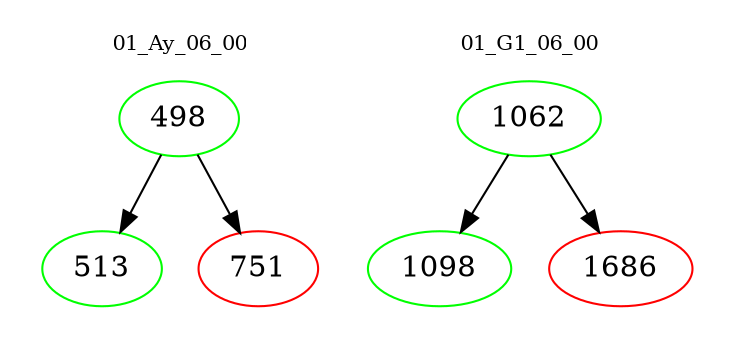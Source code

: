 digraph{
subgraph cluster_0 {
color = white
label = "01_Ay_06_00";
fontsize=10;
T0_498 [label="498", color="green"]
T0_498 -> T0_513 [color="black"]
T0_513 [label="513", color="green"]
T0_498 -> T0_751 [color="black"]
T0_751 [label="751", color="red"]
}
subgraph cluster_1 {
color = white
label = "01_G1_06_00";
fontsize=10;
T1_1062 [label="1062", color="green"]
T1_1062 -> T1_1098 [color="black"]
T1_1098 [label="1098", color="green"]
T1_1062 -> T1_1686 [color="black"]
T1_1686 [label="1686", color="red"]
}
}
